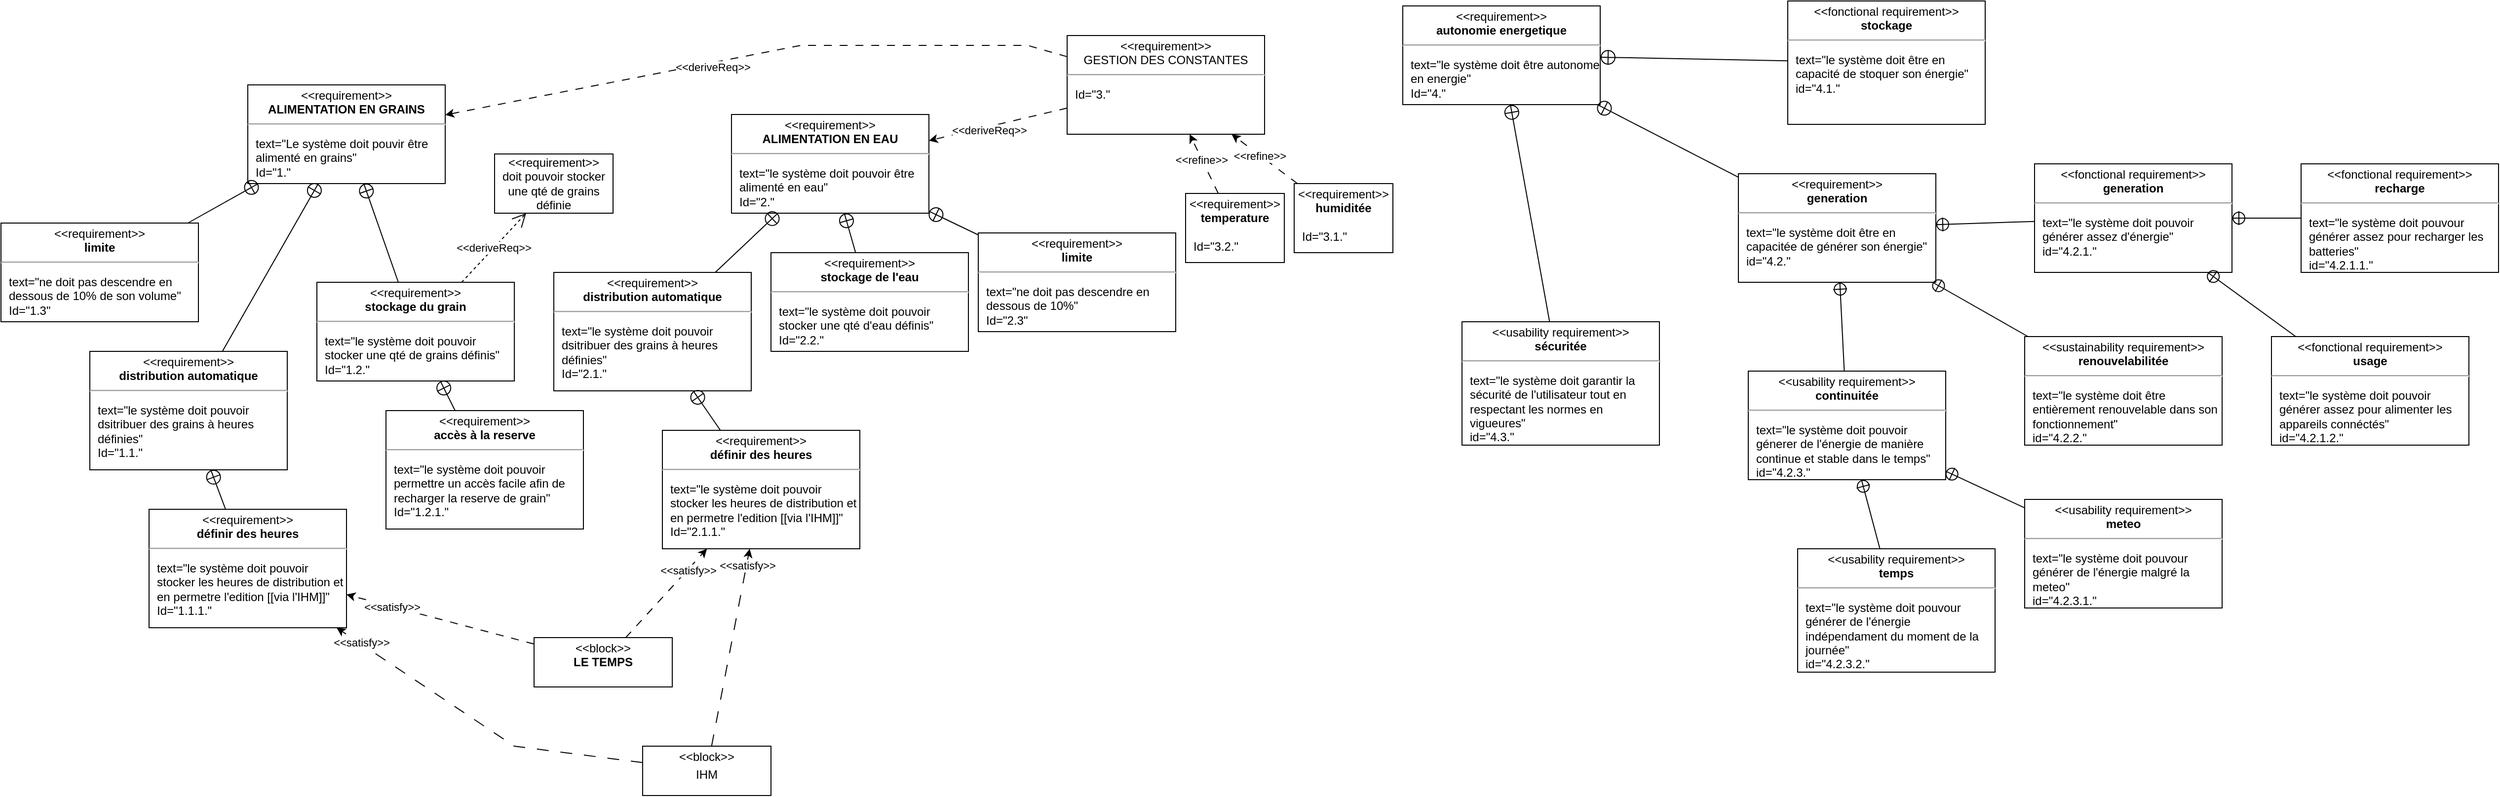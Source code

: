 <mxfile version="21.3.7" type="device">
  <diagram name="Page-1" id="V-mfDSPH_Pu4grFY6P7y">
    <mxGraphModel dx="1834" dy="5735" grid="1" gridSize="10" guides="1" tooltips="1" connect="1" arrows="1" fold="1" page="1" pageScale="1" pageWidth="3300" pageHeight="4681" math="0" shadow="0">
      <root>
        <mxCell id="0" />
        <mxCell id="1" parent="0" />
        <mxCell id="QXT48Pt5OPQpIca_ibTH-3" value="&lt;p style=&quot;margin:0px;margin-top:4px;text-align:center;&quot;&gt;&amp;lt;&amp;lt;requirement&amp;gt;&amp;gt;&lt;br&gt;&lt;b&gt;ALIMENTATION EN GRAINS&lt;/b&gt;&lt;/p&gt;&lt;hr&gt;&lt;p&gt;&lt;/p&gt;&lt;p style=&quot;margin:0px;margin-left:8px;text-align:left;&quot;&gt;text=&quot;Le système doit pouvir être alimenté en grains&quot;&lt;br&gt;Id=&quot;1.&quot;&lt;/p&gt;" style="shape=rect;overflow=fill;html=1;whiteSpace=wrap;align=center;" parent="1" vertex="1">
          <mxGeometry x="300" y="80" width="200" height="100" as="geometry" />
        </mxCell>
        <mxCell id="QXT48Pt5OPQpIca_ibTH-34" style="rounded=0;orthogonalLoop=1;jettySize=auto;html=1;dashed=1;dashPattern=8 8;" parent="1" source="QXT48Pt5OPQpIca_ibTH-4" target="QXT48Pt5OPQpIca_ibTH-9" edge="1">
          <mxGeometry relative="1" as="geometry" />
        </mxCell>
        <mxCell id="QXT48Pt5OPQpIca_ibTH-35" value="&amp;lt;&amp;lt;deriveReq&amp;gt;&amp;gt;" style="edgeLabel;html=1;align=center;verticalAlign=middle;resizable=0;points=[];" parent="QXT48Pt5OPQpIca_ibTH-34" vertex="1" connectable="0">
          <mxGeometry x="0.138" y="4" relative="1" as="geometry">
            <mxPoint as="offset" />
          </mxGeometry>
        </mxCell>
        <mxCell id="QXT48Pt5OPQpIca_ibTH-4" value="&lt;p style=&quot;margin:0px;margin-top:4px;text-align:center;&quot;&gt;&amp;lt;&amp;lt;requirement&amp;gt;&amp;gt;&lt;br&gt;GESTION DES CONSTANTES&lt;/p&gt;&lt;hr&gt;&lt;p&gt;&lt;/p&gt;&lt;p style=&quot;margin:0px;margin-left:8px;text-align:left;&quot;&gt;Id=&quot;3.&quot;&lt;/p&gt;" style="shape=rect;overflow=fill;html=1;whiteSpace=wrap;align=center;" parent="1" vertex="1">
          <mxGeometry x="1130" y="30" width="200" height="100" as="geometry" />
        </mxCell>
        <mxCell id="QXT48Pt5OPQpIca_ibTH-8" value="&lt;p style=&quot;margin:0px;margin-top:4px;text-align:center;&quot;&gt;&amp;lt;&amp;lt;requirement&amp;gt;&amp;gt;&lt;br&gt;&lt;b&gt;autonomie energetique&lt;/b&gt;&lt;/p&gt;&lt;hr&gt;&lt;p&gt;&lt;/p&gt;&lt;p style=&quot;margin:0px;margin-left:8px;text-align:left;&quot;&gt;text=&quot;le système doit être autonome en energie&quot;&lt;br&gt;Id=&quot;4.&quot;&lt;/p&gt;" style="shape=rect;overflow=fill;html=1;whiteSpace=wrap;align=center;" parent="1" vertex="1">
          <mxGeometry x="1470" width="200" height="100" as="geometry" />
        </mxCell>
        <mxCell id="QXT48Pt5OPQpIca_ibTH-9" value="&lt;p style=&quot;margin:0px;margin-top:4px;text-align:center;&quot;&gt;&amp;lt;&amp;lt;requirement&amp;gt;&amp;gt;&lt;br&gt;&lt;b&gt;ALIMENTATION EN EAU&lt;/b&gt;&lt;/p&gt;&lt;hr&gt;&lt;p&gt;&lt;/p&gt;&lt;p style=&quot;margin:0px;margin-left:8px;text-align:left;&quot;&gt;text=&quot;le système doit pouvoir être alimenté en eau&quot;&lt;br&gt;Id=&quot;2&lt;span style=&quot;background-color: initial;&quot;&gt;.&quot;&lt;/span&gt;&lt;/p&gt;" style="shape=rect;overflow=fill;html=1;whiteSpace=wrap;align=center;" parent="1" vertex="1">
          <mxGeometry x="790" y="110" width="200" height="100" as="geometry" />
        </mxCell>
        <mxCell id="QXT48Pt5OPQpIca_ibTH-25" style="rounded=0;orthogonalLoop=1;jettySize=auto;html=1;dashed=1;dashPattern=12 12;" parent="1" source="QXT48Pt5OPQpIca_ibTH-10" target="QXT48Pt5OPQpIca_ibTH-23" edge="1">
          <mxGeometry relative="1" as="geometry">
            <mxPoint x="850" y="720" as="targetPoint" />
            <Array as="points">
              <mxPoint x="570" y="750" />
            </Array>
          </mxGeometry>
        </mxCell>
        <mxCell id="QXT48Pt5OPQpIca_ibTH-26" value="&amp;lt;&amp;lt;satisfy&amp;gt;&amp;gt;" style="edgeLabel;html=1;align=center;verticalAlign=middle;resizable=0;points=[];" parent="QXT48Pt5OPQpIca_ibTH-25" vertex="1" connectable="0">
          <mxGeometry x="0.834" y="-1" relative="1" as="geometry">
            <mxPoint as="offset" />
          </mxGeometry>
        </mxCell>
        <mxCell id="QXT48Pt5OPQpIca_ibTH-10" value="&lt;p style=&quot;margin:0px;margin-top:4px;text-align:center;&quot;&gt;&amp;lt;&amp;lt;block&amp;gt;&amp;gt;&lt;/p&gt;&lt;p style=&quot;margin:0px;margin-top:4px;text-align:center;&quot;&gt;IHM&lt;/p&gt;" style="shape=rect;overflow=fill;html=1;whiteSpace=wrap;align=center;" parent="1" vertex="1">
          <mxGeometry x="700" y="750" width="130" height="50" as="geometry" />
        </mxCell>
        <mxCell id="QXT48Pt5OPQpIca_ibTH-12" value="&amp;lt;&amp;lt;requirement&amp;gt;&amp;gt;&lt;br&gt;doit pouvoir stocker une qté de grains définie" style="shape=rect;html=1;whiteSpace=wrap;align=center;" parent="1" vertex="1">
          <mxGeometry x="550" y="150" width="120" height="60" as="geometry" />
        </mxCell>
        <mxCell id="QXT48Pt5OPQpIca_ibTH-13" value="&amp;lt;&amp;lt;deriveReq&amp;gt;&amp;gt;" style="endArrow=open;html=1;edgeStyle=none;endSize=12;dashed=1;rounded=0;" parent="1" source="QXT48Pt5OPQpIca_ibTH-14" target="QXT48Pt5OPQpIca_ibTH-12" edge="1">
          <mxGeometry relative="1" as="geometry">
            <mxPoint x="500" y="290" as="sourcePoint" />
          </mxGeometry>
        </mxCell>
        <mxCell id="QXT48Pt5OPQpIca_ibTH-17" style="rounded=0;orthogonalLoop=1;jettySize=auto;html=1;endArrow=none;endFill=0;startArrow=circlePlus;startFill=0;" parent="1" source="QXT48Pt5OPQpIca_ibTH-14" target="QXT48Pt5OPQpIca_ibTH-16" edge="1">
          <mxGeometry relative="1" as="geometry" />
        </mxCell>
        <mxCell id="QXT48Pt5OPQpIca_ibTH-14" value="&lt;p style=&quot;margin:0px;margin-top:4px;text-align:center;&quot;&gt;&amp;lt;&amp;lt;requirement&amp;gt;&amp;gt;&lt;br&gt;&lt;b&gt;stockage du grain&lt;/b&gt;&lt;/p&gt;&lt;hr&gt;&lt;p&gt;&lt;/p&gt;&lt;p style=&quot;margin:0px;margin-left:8px;text-align:left;&quot;&gt;text=&quot;le système doit pouvoir stocker une qté de grains définis&quot;&lt;br&gt;Id=&quot;1.2.&quot;&lt;/p&gt;" style="shape=rect;overflow=fill;html=1;whiteSpace=wrap;align=center;" parent="1" vertex="1">
          <mxGeometry x="370" y="280" width="200" height="100" as="geometry" />
        </mxCell>
        <mxCell id="QXT48Pt5OPQpIca_ibTH-16" value="&lt;p style=&quot;margin:0px;margin-top:4px;text-align:center;&quot;&gt;&amp;lt;&amp;lt;requirement&amp;gt;&amp;gt;&lt;br&gt;&lt;b&gt;accès à la reserve&lt;/b&gt;&lt;/p&gt;&lt;hr&gt;&lt;p&gt;&lt;/p&gt;&lt;p style=&quot;margin:0px;margin-left:8px;text-align:left;&quot;&gt;text=&quot;le système doit pouvoir permettre un accès facile afin de recharger la reserve de grain&quot;&lt;br&gt;Id=&quot;1.2.1.&quot;&lt;/p&gt;" style="shape=rect;overflow=fill;html=1;whiteSpace=wrap;align=center;" parent="1" vertex="1">
          <mxGeometry x="440" y="410" width="200" height="120" as="geometry" />
        </mxCell>
        <mxCell id="QXT48Pt5OPQpIca_ibTH-21" value="&lt;p style=&quot;margin:0px;margin-top:4px;text-align:center;&quot;&gt;&amp;lt;&amp;lt;requirement&amp;gt;&amp;gt;&lt;br&gt;&lt;b&gt;distribution automatique&lt;/b&gt;&lt;/p&gt;&lt;hr&gt;&lt;p&gt;&lt;/p&gt;&lt;p style=&quot;margin:0px;margin-left:8px;text-align:left;&quot;&gt;text=&quot;le système doit pouvoir dsitribuer des grains à heures définies&quot;&lt;br&gt;Id=&quot;1.1&lt;span style=&quot;background-color: initial;&quot;&gt;.&quot;&lt;/span&gt;&lt;/p&gt;" style="shape=rect;overflow=fill;html=1;whiteSpace=wrap;align=center;" parent="1" vertex="1">
          <mxGeometry x="140" y="350" width="200" height="120" as="geometry" />
        </mxCell>
        <mxCell id="QXT48Pt5OPQpIca_ibTH-22" style="rounded=0;orthogonalLoop=1;jettySize=auto;html=1;endArrow=none;endFill=0;startArrow=circlePlus;startFill=0;" parent="1" source="QXT48Pt5OPQpIca_ibTH-21" target="QXT48Pt5OPQpIca_ibTH-23" edge="1">
          <mxGeometry relative="1" as="geometry">
            <mxPoint x="511" y="590" as="sourcePoint" />
          </mxGeometry>
        </mxCell>
        <mxCell id="QXT48Pt5OPQpIca_ibTH-23" value="&lt;p style=&quot;margin:0px;margin-top:4px;text-align:center;&quot;&gt;&amp;lt;&amp;lt;requirement&amp;gt;&amp;gt;&lt;br&gt;&lt;b&gt;définir des heures&lt;/b&gt;&lt;/p&gt;&lt;hr&gt;&lt;p&gt;&lt;/p&gt;&lt;p style=&quot;margin:0px;margin-left:8px;text-align:left;&quot;&gt;text=&quot;le système doit pouvoir stocker les heures de distribution et en permetre l&#39;edition [[via l&#39;IHM]]&quot;&lt;br&gt;Id=&quot;1.1.1.&quot;&lt;/p&gt;" style="shape=rect;overflow=fill;html=1;whiteSpace=wrap;align=center;" parent="1" vertex="1">
          <mxGeometry x="200" y="510" width="200" height="120" as="geometry" />
        </mxCell>
        <mxCell id="QXT48Pt5OPQpIca_ibTH-27" value="&lt;p style=&quot;margin:0px;margin-top:4px;text-align:center;&quot;&gt;&amp;lt;&amp;lt;requirement&amp;gt;&amp;gt;&lt;br&gt;&lt;b&gt;limite&lt;/b&gt;&lt;/p&gt;&lt;hr&gt;&lt;p&gt;&lt;/p&gt;&lt;p style=&quot;margin:0px;margin-left:8px;text-align:left;&quot;&gt;text=&quot;ne doit pas descendre en dessous de 10% de son volume&quot;&lt;br&gt;Id=&quot;1.3&quot;&lt;/p&gt;" style="shape=rect;overflow=fill;html=1;whiteSpace=wrap;align=center;" parent="1" vertex="1">
          <mxGeometry x="50" y="220" width="200" height="100" as="geometry" />
        </mxCell>
        <mxCell id="QXT48Pt5OPQpIca_ibTH-33" value="&lt;p style=&quot;margin:0px;margin-top:4px;text-align:center;&quot;&gt;&amp;lt;&amp;lt;requirement&amp;gt;&amp;gt;&lt;br&gt;&lt;b&gt;limite&lt;/b&gt;&lt;/p&gt;&lt;hr&gt;&lt;p&gt;&lt;/p&gt;&lt;p style=&quot;margin:0px;margin-left:8px;text-align:left;&quot;&gt;text=&quot;ne doit pas descendre en dessous de 10%&quot;&lt;br&gt;Id=&quot;2&lt;span style=&quot;background-color: initial;&quot;&gt;.3&quot;&lt;/span&gt;&lt;/p&gt;" style="shape=rect;overflow=fill;html=1;whiteSpace=wrap;align=center;" parent="1" vertex="1">
          <mxGeometry x="1040" y="230" width="200" height="100" as="geometry" />
        </mxCell>
        <mxCell id="QXT48Pt5OPQpIca_ibTH-36" style="rounded=0;orthogonalLoop=1;jettySize=auto;html=1;dashed=1;dashPattern=8 8;" parent="1" source="QXT48Pt5OPQpIca_ibTH-4" target="QXT48Pt5OPQpIca_ibTH-3" edge="1">
          <mxGeometry relative="1" as="geometry">
            <mxPoint x="1220" y="220" as="sourcePoint" />
            <mxPoint x="710" y="170" as="targetPoint" />
            <Array as="points">
              <mxPoint x="1090" y="40" />
              <mxPoint x="860" y="40" />
            </Array>
          </mxGeometry>
        </mxCell>
        <mxCell id="QXT48Pt5OPQpIca_ibTH-37" value="&amp;lt;&amp;lt;deriveReq&amp;gt;&amp;gt;" style="edgeLabel;html=1;align=center;verticalAlign=middle;resizable=0;points=[];" parent="QXT48Pt5OPQpIca_ibTH-36" vertex="1" connectable="0">
          <mxGeometry x="0.138" y="4" relative="1" as="geometry">
            <mxPoint as="offset" />
          </mxGeometry>
        </mxCell>
        <mxCell id="QXT48Pt5OPQpIca_ibTH-40" style="rounded=0;orthogonalLoop=1;jettySize=auto;html=1;dashed=1;dashPattern=8 8;" parent="1" source="QXT48Pt5OPQpIca_ibTH-38" target="QXT48Pt5OPQpIca_ibTH-4" edge="1">
          <mxGeometry relative="1" as="geometry">
            <mxPoint x="1230" y="220.0" as="targetPoint" />
          </mxGeometry>
        </mxCell>
        <mxCell id="QXT48Pt5OPQpIca_ibTH-41" value="&amp;lt;&amp;lt;refine&amp;gt;&amp;gt;" style="edgeLabel;html=1;align=center;verticalAlign=middle;resizable=0;points=[];" parent="QXT48Pt5OPQpIca_ibTH-40" vertex="1" connectable="0">
          <mxGeometry x="0.157" y="1" relative="1" as="geometry">
            <mxPoint as="offset" />
          </mxGeometry>
        </mxCell>
        <mxCell id="QXT48Pt5OPQpIca_ibTH-38" value="&lt;p style=&quot;margin:0px;margin-top:4px;text-align:center;&quot;&gt;&amp;lt;&amp;lt;requirement&amp;gt;&amp;gt;&lt;br&gt;&lt;b&gt;humiditée&lt;/b&gt;&lt;/p&gt;&lt;p style=&quot;margin:0px;margin-left:8px;text-align:left;&quot;&gt;&lt;br&gt;Id=&quot;3.1.&quot;&lt;/p&gt;" style="shape=rect;overflow=fill;html=1;whiteSpace=wrap;align=center;" parent="1" vertex="1">
          <mxGeometry x="1360" y="180" width="100" height="70" as="geometry" />
        </mxCell>
        <mxCell id="QXT48Pt5OPQpIca_ibTH-43" style="rounded=0;orthogonalLoop=1;jettySize=auto;html=1;dashed=1;dashPattern=8 8;" parent="1" source="QXT48Pt5OPQpIca_ibTH-45" target="QXT48Pt5OPQpIca_ibTH-4" edge="1">
          <mxGeometry relative="1" as="geometry">
            <mxPoint x="1178" y="210" as="targetPoint" />
          </mxGeometry>
        </mxCell>
        <mxCell id="QXT48Pt5OPQpIca_ibTH-44" value="&amp;lt;&amp;lt;refine&amp;gt;&amp;gt;" style="edgeLabel;html=1;align=center;verticalAlign=middle;resizable=0;points=[];" parent="QXT48Pt5OPQpIca_ibTH-43" vertex="1" connectable="0">
          <mxGeometry x="0.157" y="1" relative="1" as="geometry">
            <mxPoint as="offset" />
          </mxGeometry>
        </mxCell>
        <mxCell id="QXT48Pt5OPQpIca_ibTH-45" value="&lt;p style=&quot;margin:0px;margin-top:4px;text-align:center;&quot;&gt;&amp;lt;&amp;lt;requirement&amp;gt;&amp;gt;&lt;br&gt;&lt;b&gt;temperature&lt;/b&gt;&lt;/p&gt;&lt;p style=&quot;margin:0px;margin-left:8px;text-align:left;&quot;&gt;&lt;br&gt;Id=&quot;3.2.&quot;&lt;/p&gt;" style="shape=rect;overflow=fill;html=1;whiteSpace=wrap;align=center;" parent="1" vertex="1">
          <mxGeometry x="1250" y="190" width="100" height="70" as="geometry" />
        </mxCell>
        <mxCell id="QXT48Pt5OPQpIca_ibTH-47" style="rounded=0;orthogonalLoop=1;jettySize=auto;html=1;dashed=1;dashPattern=8 8;" parent="1" source="QXT48Pt5OPQpIca_ibTH-46" target="QXT48Pt5OPQpIca_ibTH-23" edge="1">
          <mxGeometry relative="1" as="geometry" />
        </mxCell>
        <mxCell id="QXT48Pt5OPQpIca_ibTH-48" value="&amp;lt;&amp;lt;satisfy&amp;gt;&amp;gt;" style="edgeLabel;html=1;align=center;verticalAlign=middle;resizable=0;points=[];" parent="QXT48Pt5OPQpIca_ibTH-47" vertex="1" connectable="0">
          <mxGeometry x="0.514" relative="1" as="geometry">
            <mxPoint as="offset" />
          </mxGeometry>
        </mxCell>
        <mxCell id="QXT48Pt5OPQpIca_ibTH-46" value="&lt;p style=&quot;margin:0px;margin-top:4px;text-align:center;&quot;&gt;&amp;lt;&amp;lt;block&amp;gt;&amp;gt;&lt;br&gt;&lt;b&gt;LE TEMPS&lt;/b&gt;&lt;/p&gt;" style="shape=rect;overflow=fill;html=1;whiteSpace=wrap;align=center;" parent="1" vertex="1">
          <mxGeometry x="590" y="640" width="140" height="50" as="geometry" />
        </mxCell>
        <mxCell id="QXT48Pt5OPQpIca_ibTH-55" value="&lt;p style=&quot;margin:0px;margin-top:4px;text-align:center;&quot;&gt;&amp;lt;&amp;lt;requirement&amp;gt;&amp;gt;&lt;br&gt;&lt;b&gt;stockage de l&#39;eau&lt;/b&gt;&lt;/p&gt;&lt;hr&gt;&lt;p&gt;&lt;/p&gt;&lt;p style=&quot;margin:0px;margin-left:8px;text-align:left;&quot;&gt;text=&quot;le système doit pouvoir stocker une qté d&#39;eau définis&quot;&lt;br&gt;Id=&quot;2.2.&quot;&lt;/p&gt;" style="shape=rect;overflow=fill;html=1;whiteSpace=wrap;align=center;" parent="1" vertex="1">
          <mxGeometry x="830" y="250" width="200" height="100" as="geometry" />
        </mxCell>
        <mxCell id="QXT48Pt5OPQpIca_ibTH-58" value="&lt;p style=&quot;margin:0px;margin-top:4px;text-align:center;&quot;&gt;&amp;lt;&amp;lt;requirement&amp;gt;&amp;gt;&lt;br&gt;&lt;b&gt;distribution automatique&lt;/b&gt;&lt;/p&gt;&lt;hr&gt;&lt;p&gt;&lt;/p&gt;&lt;p style=&quot;margin:0px;margin-left:8px;text-align:left;&quot;&gt;text=&quot;le système doit pouvoir dsitribuer des grains à heures définies&quot;&lt;br&gt;Id=&quot;2.1&lt;span style=&quot;background-color: initial;&quot;&gt;.&quot;&lt;/span&gt;&lt;/p&gt;" style="shape=rect;overflow=fill;html=1;whiteSpace=wrap;align=center;" parent="1" vertex="1">
          <mxGeometry x="610" y="270" width="200" height="120" as="geometry" />
        </mxCell>
        <mxCell id="QXT48Pt5OPQpIca_ibTH-59" style="rounded=0;orthogonalLoop=1;jettySize=auto;html=1;endArrow=none;endFill=0;startArrow=circlePlus;startFill=0;" parent="1" source="QXT48Pt5OPQpIca_ibTH-58" target="QXT48Pt5OPQpIca_ibTH-60" edge="1">
          <mxGeometry relative="1" as="geometry">
            <mxPoint x="768" y="750" as="sourcePoint" />
          </mxGeometry>
        </mxCell>
        <mxCell id="QXT48Pt5OPQpIca_ibTH-60" value="&lt;p style=&quot;margin:0px;margin-top:4px;text-align:center;&quot;&gt;&amp;lt;&amp;lt;requirement&amp;gt;&amp;gt;&lt;br&gt;&lt;b&gt;définir des heures&lt;/b&gt;&lt;/p&gt;&lt;hr&gt;&lt;p&gt;&lt;/p&gt;&lt;p style=&quot;margin:0px;margin-left:8px;text-align:left;&quot;&gt;text=&quot;le système doit pouvoir stocker les heures de distribution et en permetre l&#39;edition [[via l&#39;IHM]]&quot;&lt;br&gt;Id=&quot;2.1.1.&quot;&lt;/p&gt;" style="shape=rect;overflow=fill;html=1;whiteSpace=wrap;align=center;" parent="1" vertex="1">
          <mxGeometry x="720" y="430" width="200" height="120" as="geometry" />
        </mxCell>
        <mxCell id="QXT48Pt5OPQpIca_ibTH-61" style="rounded=0;orthogonalLoop=1;jettySize=auto;html=1;dashed=1;dashPattern=12 12;" parent="1" source="QXT48Pt5OPQpIca_ibTH-10" target="QXT48Pt5OPQpIca_ibTH-60" edge="1">
          <mxGeometry relative="1" as="geometry">
            <mxPoint x="490" y="730" as="targetPoint" />
            <mxPoint x="2665" y="610" as="sourcePoint" />
          </mxGeometry>
        </mxCell>
        <mxCell id="QXT48Pt5OPQpIca_ibTH-62" value="&amp;lt;&amp;lt;satisfy&amp;gt;&amp;gt;" style="edgeLabel;html=1;align=center;verticalAlign=middle;resizable=0;points=[];" parent="QXT48Pt5OPQpIca_ibTH-61" vertex="1" connectable="0">
          <mxGeometry x="0.834" y="-1" relative="1" as="geometry">
            <mxPoint as="offset" />
          </mxGeometry>
        </mxCell>
        <mxCell id="QXT48Pt5OPQpIca_ibTH-63" style="rounded=0;orthogonalLoop=1;jettySize=auto;html=1;dashed=1;dashPattern=8 8;" parent="1" source="QXT48Pt5OPQpIca_ibTH-46" target="QXT48Pt5OPQpIca_ibTH-60" edge="1">
          <mxGeometry relative="1" as="geometry">
            <mxPoint x="913" y="1110" as="sourcePoint" />
            <mxPoint x="470" y="780" as="targetPoint" />
          </mxGeometry>
        </mxCell>
        <mxCell id="QXT48Pt5OPQpIca_ibTH-64" value="&amp;lt;&amp;lt;satisfy&amp;gt;&amp;gt;" style="edgeLabel;html=1;align=center;verticalAlign=middle;resizable=0;points=[];" parent="QXT48Pt5OPQpIca_ibTH-63" vertex="1" connectable="0">
          <mxGeometry x="0.514" relative="1" as="geometry">
            <mxPoint as="offset" />
          </mxGeometry>
        </mxCell>
        <mxCell id="QXT48Pt5OPQpIca_ibTH-65" style="rounded=0;orthogonalLoop=1;jettySize=auto;html=1;endArrow=none;endFill=0;startArrow=circlePlus;startFill=0;" parent="1" source="QXT48Pt5OPQpIca_ibTH-3" target="QXT48Pt5OPQpIca_ibTH-14" edge="1">
          <mxGeometry relative="1" as="geometry">
            <mxPoint x="430" y="220" as="sourcePoint" />
            <mxPoint x="560" y="500" as="targetPoint" />
          </mxGeometry>
        </mxCell>
        <mxCell id="QXT48Pt5OPQpIca_ibTH-66" style="rounded=0;orthogonalLoop=1;jettySize=auto;html=1;endArrow=none;endFill=0;startArrow=circlePlus;startFill=0;" parent="1" source="QXT48Pt5OPQpIca_ibTH-3" target="QXT48Pt5OPQpIca_ibTH-21" edge="1">
          <mxGeometry relative="1" as="geometry">
            <mxPoint x="428" y="190" as="sourcePoint" />
            <mxPoint x="463" y="290" as="targetPoint" />
          </mxGeometry>
        </mxCell>
        <mxCell id="QXT48Pt5OPQpIca_ibTH-67" style="rounded=0;orthogonalLoop=1;jettySize=auto;html=1;endArrow=none;endFill=0;startArrow=circlePlus;startFill=0;" parent="1" source="QXT48Pt5OPQpIca_ibTH-3" target="QXT48Pt5OPQpIca_ibTH-27" edge="1">
          <mxGeometry relative="1" as="geometry">
            <mxPoint x="438" y="200" as="sourcePoint" />
            <mxPoint x="473" y="300" as="targetPoint" />
          </mxGeometry>
        </mxCell>
        <mxCell id="QXT48Pt5OPQpIca_ibTH-68" style="rounded=0;orthogonalLoop=1;jettySize=auto;html=1;endArrow=none;endFill=0;startArrow=circlePlus;startFill=0;" parent="1" source="QXT48Pt5OPQpIca_ibTH-9" target="QXT48Pt5OPQpIca_ibTH-55" edge="1">
          <mxGeometry relative="1" as="geometry">
            <mxPoint x="448" y="210" as="sourcePoint" />
            <mxPoint x="483" y="310" as="targetPoint" />
          </mxGeometry>
        </mxCell>
        <mxCell id="QXT48Pt5OPQpIca_ibTH-69" style="rounded=0;orthogonalLoop=1;jettySize=auto;html=1;endArrow=none;endFill=0;startArrow=circlePlus;startFill=0;" parent="1" source="QXT48Pt5OPQpIca_ibTH-9" target="QXT48Pt5OPQpIca_ibTH-33" edge="1">
          <mxGeometry relative="1" as="geometry">
            <mxPoint x="458" y="220" as="sourcePoint" />
            <mxPoint x="493" y="320" as="targetPoint" />
          </mxGeometry>
        </mxCell>
        <mxCell id="QXT48Pt5OPQpIca_ibTH-70" style="rounded=0;orthogonalLoop=1;jettySize=auto;html=1;endArrow=none;endFill=0;startArrow=circlePlus;startFill=0;" parent="1" source="QXT48Pt5OPQpIca_ibTH-9" target="QXT48Pt5OPQpIca_ibTH-58" edge="1">
          <mxGeometry relative="1" as="geometry">
            <mxPoint x="468" y="230" as="sourcePoint" />
            <mxPoint x="503" y="330" as="targetPoint" />
          </mxGeometry>
        </mxCell>
        <mxCell id="AaWAkNKSgnBGYdLt6vEf-74" style="rounded=0;orthogonalLoop=1;jettySize=auto;html=1;endArrow=circlePlus;endFill=0;" edge="1" parent="1" source="AaWAkNKSgnBGYdLt6vEf-56" target="QXT48Pt5OPQpIca_ibTH-8">
          <mxGeometry relative="1" as="geometry">
            <mxPoint x="1880" y="60" as="targetPoint" />
          </mxGeometry>
        </mxCell>
        <mxCell id="AaWAkNKSgnBGYdLt6vEf-56" value="&lt;p style=&quot;margin:0px;margin-top:4px;text-align:center;&quot;&gt;&amp;lt;&amp;lt;fonctional requirement&amp;gt;&amp;gt;&lt;br&gt;&lt;b&gt;stockage&lt;/b&gt;&lt;/p&gt;&lt;hr&gt;&lt;p&gt;&lt;/p&gt;&lt;p style=&quot;margin:0px;margin-left:8px;text-align:left;&quot;&gt;text=&quot;le système doit être en capacité de stoquer son énergie&quot;&lt;br&gt;id=&quot;4.1.&quot;&lt;/p&gt;" style="shape=rect;overflow=fill;html=1;whiteSpace=wrap;align=center;" vertex="1" parent="1">
          <mxGeometry x="1860" y="-5" width="200" height="125" as="geometry" />
        </mxCell>
        <mxCell id="AaWAkNKSgnBGYdLt6vEf-73" style="rounded=0;orthogonalLoop=1;jettySize=auto;html=1;endArrow=circlePlus;endFill=0;" edge="1" parent="1" source="AaWAkNKSgnBGYdLt6vEf-57" target="QXT48Pt5OPQpIca_ibTH-8">
          <mxGeometry relative="1" as="geometry" />
        </mxCell>
        <mxCell id="AaWAkNKSgnBGYdLt6vEf-57" value="&lt;p style=&quot;margin:0px;margin-top:4px;text-align:center;&quot;&gt;&amp;lt;&amp;lt;requirement&amp;gt;&amp;gt;&lt;br&gt;&lt;b&gt;generation&lt;/b&gt;&lt;/p&gt;&lt;hr&gt;&lt;p&gt;&lt;/p&gt;&lt;p style=&quot;margin:0px;margin-left:8px;text-align:left;&quot;&gt;text=&quot;le système doit être en capacitée de générer son énergie&lt;span style=&quot;background-color: initial;&quot;&gt;&quot;&lt;/span&gt;&lt;/p&gt;&lt;p style=&quot;margin:0px;margin-left:8px;text-align:left;&quot;&gt;id=&quot;4.2.&quot;&lt;/p&gt;" style="shape=rect;overflow=fill;html=1;whiteSpace=wrap;align=center;" vertex="1" parent="1">
          <mxGeometry x="1810" y="170" width="200" height="110" as="geometry" />
        </mxCell>
        <mxCell id="AaWAkNKSgnBGYdLt6vEf-75" style="rounded=0;orthogonalLoop=1;jettySize=auto;html=1;endArrow=circlePlus;endFill=0;" edge="1" parent="1" source="AaWAkNKSgnBGYdLt6vEf-58" target="QXT48Pt5OPQpIca_ibTH-8">
          <mxGeometry relative="1" as="geometry" />
        </mxCell>
        <mxCell id="AaWAkNKSgnBGYdLt6vEf-58" value="&lt;p style=&quot;margin:0px;margin-top:4px;text-align:center;&quot;&gt;&amp;lt;&amp;lt;usability requirement&amp;gt;&amp;gt;&lt;br&gt;&lt;b&gt;sécuritée&lt;/b&gt;&lt;/p&gt;&lt;hr&gt;&lt;p&gt;&lt;/p&gt;&lt;p style=&quot;margin:0px;margin-left:8px;text-align:left;&quot;&gt;text=&quot;le système doit garantir la sécurité de l&#39;utilisateur tout en respectant les normes en vigueures&lt;span style=&quot;background-color: initial;&quot;&gt;&quot;&lt;/span&gt;&lt;/p&gt;&lt;p style=&quot;margin:0px;margin-left:8px;text-align:left;&quot;&gt;id=&quot;4.3.&quot;&lt;/p&gt;" style="shape=rect;overflow=fill;html=1;whiteSpace=wrap;align=center;" vertex="1" parent="1">
          <mxGeometry x="1530" y="320" width="200" height="125" as="geometry" />
        </mxCell>
        <mxCell id="AaWAkNKSgnBGYdLt6vEf-59" value="&lt;p style=&quot;margin:0px;margin-top:4px;text-align:center;&quot;&gt;&amp;lt;&amp;lt;sustainability requirement&amp;gt;&amp;gt;&lt;br&gt;&lt;b&gt;renouvelabilitée&lt;/b&gt;&lt;/p&gt;&lt;hr&gt;&lt;p&gt;&lt;/p&gt;&lt;p style=&quot;margin:0px;margin-left:8px;text-align:left;&quot;&gt;text=&quot;le système doit être entièrement renouvelable dans son fonctionnement&quot;&lt;br&gt;id=&quot;4.2.2.&quot;&lt;/p&gt;" style="shape=rect;overflow=fill;html=1;whiteSpace=wrap;align=center;" vertex="1" parent="1">
          <mxGeometry x="2100" y="335" width="200" height="110" as="geometry" />
        </mxCell>
        <mxCell id="AaWAkNKSgnBGYdLt6vEf-60" value="&lt;p style=&quot;margin:0px;margin-top:4px;text-align:center;&quot;&gt;&amp;lt;&amp;lt;fonctional requirement&amp;gt;&amp;gt;&lt;br&gt;&lt;b&gt;generation&lt;/b&gt;&lt;/p&gt;&lt;hr&gt;&lt;p&gt;&lt;/p&gt;&lt;p style=&quot;margin:0px;margin-left:8px;text-align:left;&quot;&gt;text=&quot;le système doit pouvoir générer assez d&#39;énergie&quot;&lt;br&gt;id=&quot;4.2.1.&quot;&lt;/p&gt;" style="shape=rect;overflow=fill;html=1;whiteSpace=wrap;align=center;" vertex="1" parent="1">
          <mxGeometry x="2110" y="160" width="200" height="110" as="geometry" />
        </mxCell>
        <mxCell id="AaWAkNKSgnBGYdLt6vEf-61" value="&lt;p style=&quot;margin:0px;margin-top:4px;text-align:center;&quot;&gt;&amp;lt;&amp;lt;fonctional requirement&amp;gt;&amp;gt;&lt;br&gt;&lt;b&gt;recharge&lt;/b&gt;&lt;/p&gt;&lt;hr&gt;&lt;p&gt;&lt;/p&gt;&lt;p style=&quot;margin:0px;margin-left:8px;text-align:left;&quot;&gt;text=&quot;le système doit pouvour générer assez pour recharger les batteries&quot;&lt;br&gt;id=&quot;4.2.1.1.&quot;&lt;/p&gt;" style="shape=rect;overflow=fill;html=1;whiteSpace=wrap;align=center;" vertex="1" parent="1">
          <mxGeometry x="2380" y="160" width="200" height="110" as="geometry" />
        </mxCell>
        <mxCell id="AaWAkNKSgnBGYdLt6vEf-62" value="&lt;p style=&quot;margin:0px;margin-top:4px;text-align:center;&quot;&gt;&amp;lt;&amp;lt;fonctional requirement&amp;gt;&amp;gt;&lt;br&gt;&lt;b&gt;usage&lt;/b&gt;&lt;/p&gt;&lt;hr&gt;&lt;p&gt;&lt;/p&gt;&lt;p style=&quot;margin:0px;margin-left:8px;text-align:left;&quot;&gt;text=&quot;le système doit pouvoir générer assez pour alimenter les appareils connéctés&quot;&lt;br&gt;id=&quot;4.2.1.2.&quot;&lt;/p&gt;" style="shape=rect;overflow=fill;html=1;whiteSpace=wrap;align=center;" vertex="1" parent="1">
          <mxGeometry x="2350" y="335" width="200" height="110" as="geometry" />
        </mxCell>
        <mxCell id="AaWAkNKSgnBGYdLt6vEf-63" value="&lt;p style=&quot;margin:0px;margin-top:4px;text-align:center;&quot;&gt;&amp;lt;&amp;lt;usability requirement&amp;gt;&amp;gt;&lt;br&gt;&lt;b&gt;continuitée&lt;/b&gt;&lt;/p&gt;&lt;hr&gt;&lt;p&gt;&lt;/p&gt;&lt;p style=&quot;margin:0px;margin-left:8px;text-align:left;&quot;&gt;text=&quot;le système doit pouvoir génerer de l&#39;énergie de manière continue et stable dans le temps&quot;&lt;br&gt;id=&quot;4.2.3.&quot;&lt;/p&gt;" style="shape=rect;overflow=fill;html=1;whiteSpace=wrap;align=center;" vertex="1" parent="1">
          <mxGeometry x="1820" y="370" width="200" height="110" as="geometry" />
        </mxCell>
        <mxCell id="AaWAkNKSgnBGYdLt6vEf-64" value="&lt;p style=&quot;margin:0px;margin-top:4px;text-align:center;&quot;&gt;&amp;lt;&amp;lt;usability requirement&amp;gt;&amp;gt;&lt;br&gt;&lt;b&gt;meteo&lt;/b&gt;&lt;/p&gt;&lt;hr&gt;&lt;p&gt;&lt;/p&gt;&lt;p style=&quot;margin:0px;margin-left:8px;text-align:left;&quot;&gt;text=&quot;le système doit pouvour générer de l&#39;énergie malgré la meteo&quot;&lt;br&gt;id=&quot;4.2.3.1.&quot;&lt;/p&gt;" style="shape=rect;overflow=fill;html=1;whiteSpace=wrap;align=center;" vertex="1" parent="1">
          <mxGeometry x="2100" y="500" width="200" height="110" as="geometry" />
        </mxCell>
        <mxCell id="AaWAkNKSgnBGYdLt6vEf-65" value="&lt;p style=&quot;margin:0px;margin-top:4px;text-align:center;&quot;&gt;&amp;lt;&amp;lt;usability requirement&amp;gt;&amp;gt;&lt;br&gt;&lt;b&gt;temps&lt;/b&gt;&lt;/p&gt;&lt;hr&gt;&lt;p&gt;&lt;/p&gt;&lt;p style=&quot;margin:0px;margin-left:8px;text-align:left;&quot;&gt;text=&quot;le système doit pouvour générer de l&#39;énergie indépendament du moment de la journée&quot;&lt;br&gt;id=&quot;4.2.3.2.&quot;&lt;/p&gt;" style="shape=rect;overflow=fill;html=1;whiteSpace=wrap;align=center;" vertex="1" parent="1">
          <mxGeometry x="1870" y="550" width="200" height="125" as="geometry" />
        </mxCell>
        <mxCell id="AaWAkNKSgnBGYdLt6vEf-66" value="" style="edgeStyle=none;html=1;startArrow=sysMLPackCont;startSize=12;endArrow=none;rounded=0;" edge="1" parent="1" source="AaWAkNKSgnBGYdLt6vEf-57" target="AaWAkNKSgnBGYdLt6vEf-60">
          <mxGeometry width="160" relative="1" as="geometry">
            <mxPoint x="2207" y="10" as="sourcePoint" />
            <mxPoint x="2320" y="10" as="targetPoint" />
          </mxGeometry>
        </mxCell>
        <mxCell id="AaWAkNKSgnBGYdLt6vEf-67" value="" style="edgeStyle=none;html=1;startArrow=sysMLPackCont;startSize=12;endArrow=none;rounded=0;" edge="1" parent="1" source="AaWAkNKSgnBGYdLt6vEf-57" target="AaWAkNKSgnBGYdLt6vEf-59">
          <mxGeometry width="160" relative="1" as="geometry">
            <mxPoint x="2232" y="45" as="sourcePoint" />
            <mxPoint x="2345" y="45" as="targetPoint" />
          </mxGeometry>
        </mxCell>
        <mxCell id="AaWAkNKSgnBGYdLt6vEf-68" value="" style="edgeStyle=none;html=1;startArrow=sysMLPackCont;startSize=12;endArrow=none;rounded=0;" edge="1" parent="1" source="AaWAkNKSgnBGYdLt6vEf-57" target="AaWAkNKSgnBGYdLt6vEf-63">
          <mxGeometry width="160" relative="1" as="geometry">
            <mxPoint x="2200" y="80" as="sourcePoint" />
            <mxPoint x="2295" y="192.5" as="targetPoint" />
          </mxGeometry>
        </mxCell>
        <mxCell id="AaWAkNKSgnBGYdLt6vEf-69" value="" style="edgeStyle=none;html=1;startArrow=sysMLPackCont;startSize=12;endArrow=none;rounded=0;" edge="1" parent="1" source="AaWAkNKSgnBGYdLt6vEf-60" target="AaWAkNKSgnBGYdLt6vEf-62">
          <mxGeometry width="160" relative="1" as="geometry">
            <mxPoint x="2527" y="160" as="sourcePoint" />
            <mxPoint x="2640" y="160" as="targetPoint" />
          </mxGeometry>
        </mxCell>
        <mxCell id="AaWAkNKSgnBGYdLt6vEf-70" value="" style="edgeStyle=none;html=1;startArrow=sysMLPackCont;startSize=12;endArrow=none;rounded=0;" edge="1" parent="1" source="AaWAkNKSgnBGYdLt6vEf-60" target="AaWAkNKSgnBGYdLt6vEf-61">
          <mxGeometry width="160" relative="1" as="geometry">
            <mxPoint x="2517" y="150" as="sourcePoint" />
            <mxPoint x="2630" y="150" as="targetPoint" />
          </mxGeometry>
        </mxCell>
        <mxCell id="AaWAkNKSgnBGYdLt6vEf-71" value="" style="edgeStyle=none;html=1;startArrow=sysMLPackCont;startSize=12;endArrow=none;rounded=0;" edge="1" parent="1" source="AaWAkNKSgnBGYdLt6vEf-63" target="AaWAkNKSgnBGYdLt6vEf-65">
          <mxGeometry width="160" relative="1" as="geometry">
            <mxPoint x="2532" y="257.5" as="sourcePoint" />
            <mxPoint x="2645" y="257.5" as="targetPoint" />
          </mxGeometry>
        </mxCell>
        <mxCell id="AaWAkNKSgnBGYdLt6vEf-72" value="" style="edgeStyle=none;html=1;startArrow=sysMLPackCont;startSize=12;endArrow=none;rounded=0;" edge="1" parent="1" source="AaWAkNKSgnBGYdLt6vEf-63" target="AaWAkNKSgnBGYdLt6vEf-64">
          <mxGeometry width="160" relative="1" as="geometry">
            <mxPoint x="2522" y="247.5" as="sourcePoint" />
            <mxPoint x="2635" y="247.5" as="targetPoint" />
          </mxGeometry>
        </mxCell>
      </root>
    </mxGraphModel>
  </diagram>
</mxfile>
